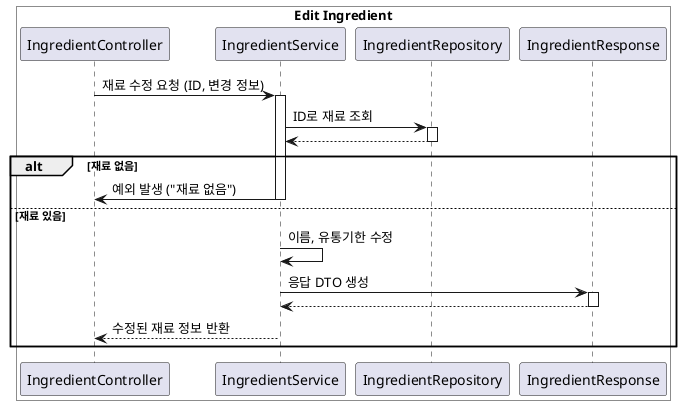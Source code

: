 @startuml
box "Edit Ingredient" #white

participant "IngredientController" as controller
participant "IngredientService" as service
participant "IngredientRepository" as ingredientRepo
participant "IngredientResponse" as responseDto

controller -> service : 재료 수정 요청 (ID, 변경 정보)
activate service

service -> ingredientRepo : ID로 재료 조회
activate ingredientRepo
ingredientRepo --> service
deactivate ingredientRepo

alt 재료 없음
    service -> controller : 예외 발생 ("재료 없음")
    deactivate service
else 재료 있음
    service -> service : 이름, 유통기한 수정
    service -> responseDto : 응답 DTO 생성
    activate responseDto
    responseDto --> service
    deactivate responseDto

    service --> controller : 수정된 재료 정보 반환
    deactivate service
end

end box
@enduml
